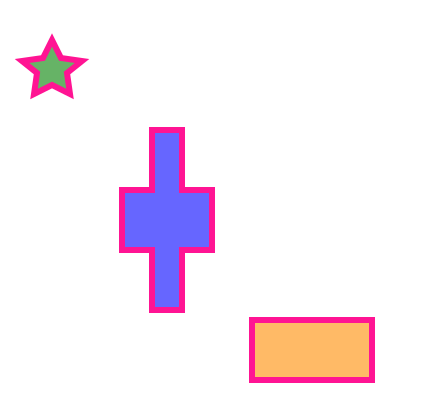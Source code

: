 {
  "$schema": "https://vega.github.io/schema/vega/v5.json",
  "description": "A simple pie chart with embedded data.",
  "background": "white",
  "padding": 5,
  "width": 200,
  "height": 200,
  "style": "view",
  "data": [{
    "name": "data_0",
    "values": [
      {"x": 20, "y": 30, "fill": "green", "scaleX": 15, "scaleY": 15, "path": "M0,.5L.6,.8L.5,.1L1,-.3L.3,-.4L0,-1L-.3,-.4L-1,-.3L-.5,.1L-.6.8L0,.5Z"},
      {"x": 40, "y": 30, "fill": "blue", "scaleX": 15, "scaleY": 30, "path": "M2 1 h1 v1 h1 v1 h-1 v1 h-1 v-1 h-1 v-1 h1 z"},
      {"x": 150, "y": 170, "fill": "darkorange", "scaleX": 30, "scaleY": 15, "path": "M-1,-1L1,-1L1,1L-1,1Z"}
    ]
  }],
  "marks": [
    {
      "name": "marks",
      "type": "path",
      "from": {"data": "data_0"},
      "style": ["arc"],
      "encode": {
        "update": {
          "x": {"field": "x"},
          "y": {"field": "y"},
          "scaleX": {"field": "scaleX"},
          "scaleY": {"field": "scaleY"},
          "path": {"field": "path"},
          "fill":  {"field": "fill"},
          "fillOpacity": {"value": 0.6},
          "stroke": {"value": "deeppink"},
          "strokeWidth": {"value": 3}
        }
      }
    }
  ]
}